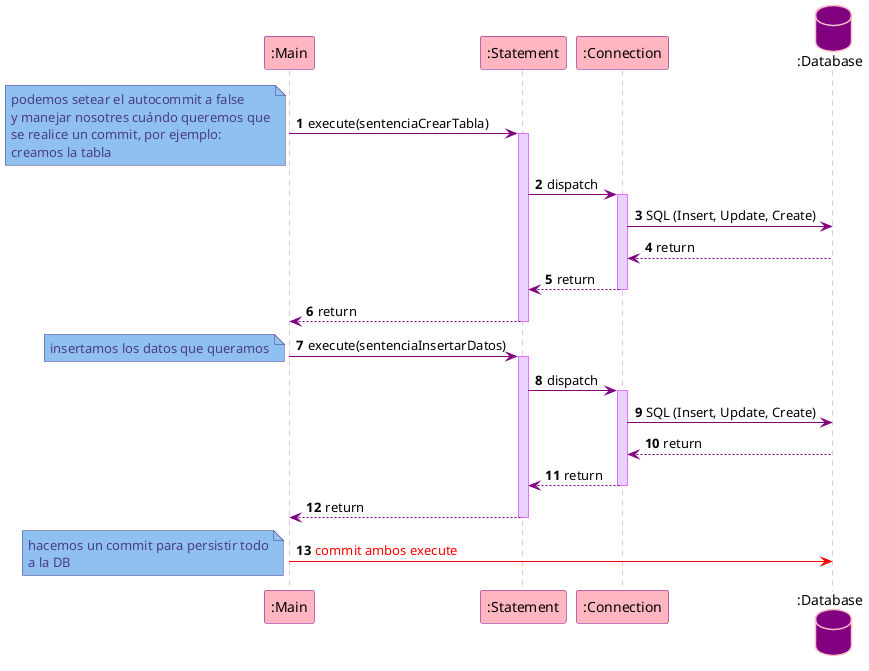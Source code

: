 @startuml
autonumber

skinparam sequence {
    ArrowColor purple
    LifeLineBorderColor #E470FF
    LifeLineBackgroundColor #E8D2FF
}

skinparam participant {
    BorderColor purple
    BackgroundColor lightpink
}

skinparam database {
    BorderColor pink
    BackgroundColor purple
    ArrowColor purple
}

skinparam note {
    BorderColor darkslateblue
    BackgroundColor #90c0f0
    FontColor darkslateblue
}

participant ":Main" as main
participant ":Statement" as statement
participant ":Connection" as connection
database ":Database" as database


main -> statement : execute(sentenciaCrearTabla)
note left
    podemos setear el autocommit a false
    y manejar nosotres cuándo queremos que
    se realice un commit, por ejemplo:
    creamos la tabla
end note
activate statement
statement -> connection : dispatch
activate connection
connection -> database : SQL (Insert, Update, Create)
database --> connection : return
connection --> statement : return
deactivate connection
statement --> main : return
deactivate statement
main -> statement : execute(sentenciaInsertarDatos)
note left
     insertamos los datos que queramos
end note
activate statement
statement -> connection : dispatch
activate connection
connection -> database : SQL (Insert, Update, Create)
database --> connection : return
connection --> statement : return
deactivate connection
statement --> main : return
deactivate statement
main -[#red]> database : <font color = red>commit ambos execute
note left
     hacemos un commit para persistir todo
     a la DB
end note


@enduml